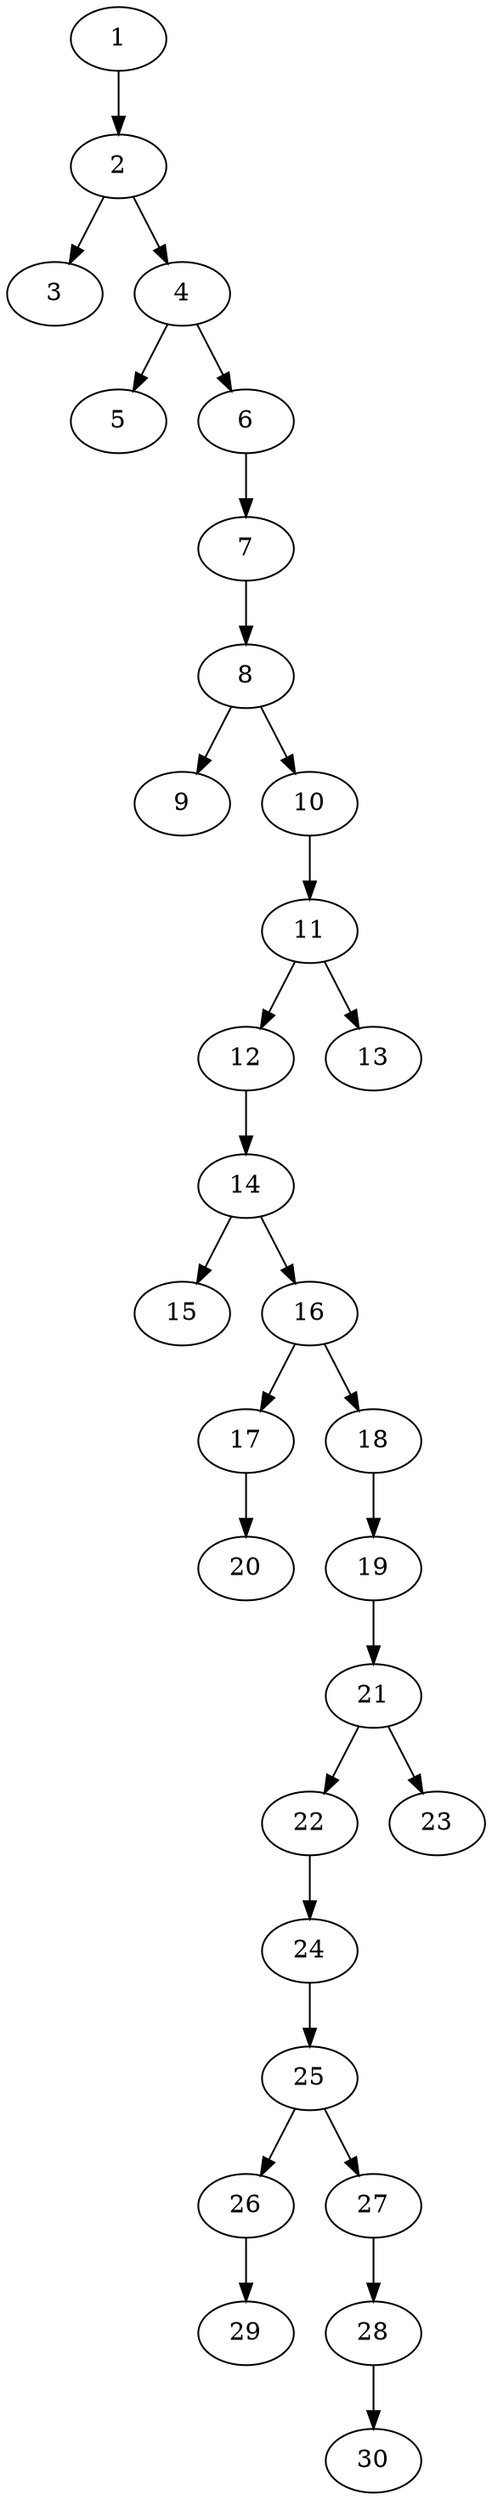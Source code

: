 // DAG automatically generated by daggen at Thu Oct  3 14:04:17 2019
// ./daggen --dot -n 30 --ccr 0.4 --fat 0.3 --regular 0.9 --density 0.5 --mindata 5242880 --maxdata 52428800 
digraph G {
  1 [size="76564480", alpha="0.01", expect_size="30625792"] 
  1 -> 2 [size ="30625792"]
  2 [size="129405440", alpha="0.10", expect_size="51762176"] 
  2 -> 3 [size ="51762176"]
  2 -> 4 [size ="51762176"]
  3 [size="43476480", alpha="0.13", expect_size="17390592"] 
  4 [size="26122240", alpha="0.14", expect_size="10448896"] 
  4 -> 5 [size ="10448896"]
  4 -> 6 [size ="10448896"]
  5 [size="72358400", alpha="0.06", expect_size="28943360"] 
  6 [size="83619840", alpha="0.03", expect_size="33447936"] 
  6 -> 7 [size ="33447936"]
  7 [size="94732800", alpha="0.11", expect_size="37893120"] 
  7 -> 8 [size ="37893120"]
  8 [size="38960640", alpha="0.11", expect_size="15584256"] 
  8 -> 9 [size ="15584256"]
  8 -> 10 [size ="15584256"]
  9 [size="54607360", alpha="0.11", expect_size="21842944"] 
  10 [size="74444800", alpha="0.04", expect_size="29777920"] 
  10 -> 11 [size ="29777920"]
  11 [size="51397120", alpha="0.05", expect_size="20558848"] 
  11 -> 12 [size ="20558848"]
  11 -> 13 [size ="20558848"]
  12 [size="55367680", alpha="0.06", expect_size="22147072"] 
  12 -> 14 [size ="22147072"]
  13 [size="112768000", alpha="0.15", expect_size="45107200"] 
  14 [size="70727680", alpha="0.08", expect_size="28291072"] 
  14 -> 15 [size ="28291072"]
  14 -> 16 [size ="28291072"]
  15 [size="38126080", alpha="0.16", expect_size="15250432"] 
  16 [size="73738240", alpha="0.09", expect_size="29495296"] 
  16 -> 17 [size ="29495296"]
  16 -> 18 [size ="29495296"]
  17 [size="92920320", alpha="0.15", expect_size="37168128"] 
  17 -> 20 [size ="37168128"]
  18 [size="42040320", alpha="0.13", expect_size="16816128"] 
  18 -> 19 [size ="16816128"]
  19 [size="106429440", alpha="0.09", expect_size="42571776"] 
  19 -> 21 [size ="42571776"]
  20 [size="55344640", alpha="0.17", expect_size="22137856"] 
  21 [size="78320640", alpha="0.16", expect_size="31328256"] 
  21 -> 22 [size ="31328256"]
  21 -> 23 [size ="31328256"]
  22 [size="110159360", alpha="0.15", expect_size="44063744"] 
  22 -> 24 [size ="44063744"]
  23 [size="24857600", alpha="0.18", expect_size="9943040"] 
  24 [size="113971200", alpha="0.04", expect_size="45588480"] 
  24 -> 25 [size ="45588480"]
  25 [size="44106240", alpha="0.00", expect_size="17642496"] 
  25 -> 26 [size ="17642496"]
  25 -> 27 [size ="17642496"]
  26 [size="23129600", alpha="0.08", expect_size="9251840"] 
  26 -> 29 [size ="9251840"]
  27 [size="79065600", alpha="0.10", expect_size="31626240"] 
  27 -> 28 [size ="31626240"]
  28 [size="48291840", alpha="0.16", expect_size="19316736"] 
  28 -> 30 [size ="19316736"]
  29 [size="122278400", alpha="0.09", expect_size="48911360"] 
  30 [size="58352640", alpha="0.12", expect_size="23341056"] 
}
